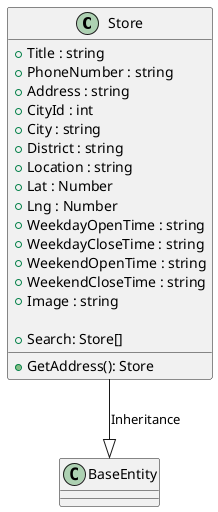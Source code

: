 @startuml Store Class Diagram

class Store {
    + Title : string
    + PhoneNumber : string
    + Address : string
    + CityId : int
    + City : string
    + District : string
    + Location : string
    + Lat : Number
    + Lng : Number
    + WeekdayOpenTime : string
    + WeekdayCloseTime : string
    + WeekendOpenTime : string
    + WeekendCloseTime : string
    + Image : string

    + GetAddress(): Store
    + Search: Store[]
}

Store --|> BaseEntity: Inheritance

@enduml
